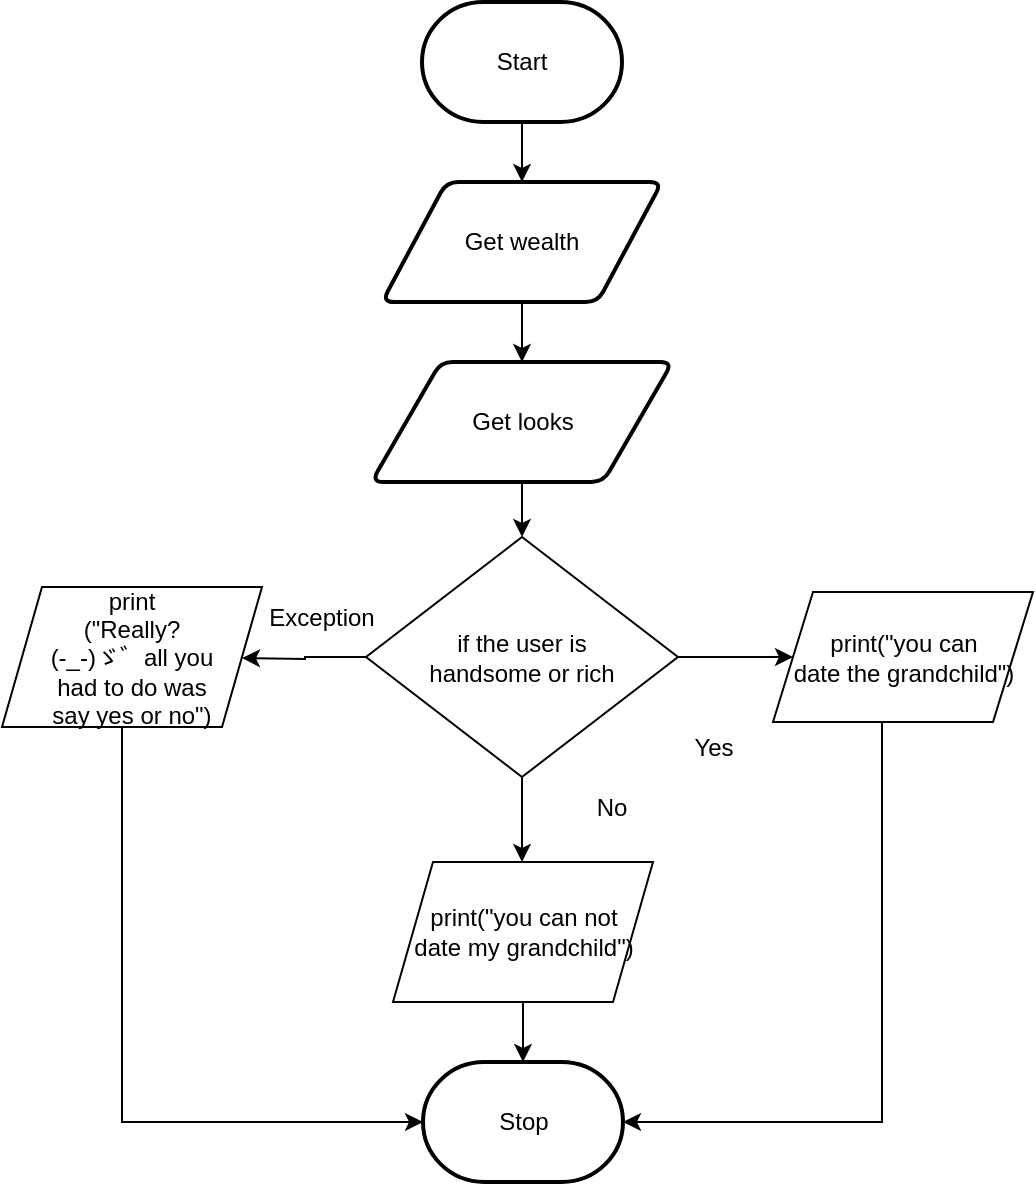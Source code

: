<mxfile>
    <diagram id="pBK1guH4bu_zmOCUXD5L" name="Top Down">
        <mxGraphModel dx="434" dy="381" grid="1" gridSize="10" guides="1" tooltips="1" connect="1" arrows="1" fold="1" page="1" pageScale="1" pageWidth="827" pageHeight="1169" math="0" shadow="0">
            <root>
                <mxCell id="0"/>
                <mxCell id="1" parent="0"/>
                <mxCell id="7" style="edgeStyle=none;html=1;" parent="1" source="2" target="3" edge="1">
                    <mxGeometry relative="1" as="geometry"/>
                </mxCell>
                <mxCell id="2" value="Start" style="strokeWidth=2;html=1;shape=mxgraph.flowchart.terminator;whiteSpace=wrap;" parent="1" vertex="1">
                    <mxGeometry x="370" y="40" width="100" height="60" as="geometry"/>
                </mxCell>
                <mxCell id="94" style="edgeStyle=none;html=1;" parent="1" source="3" target="43" edge="1">
                    <mxGeometry relative="1" as="geometry"/>
                </mxCell>
                <mxCell id="3" value="Get wealth" style="shape=parallelogram;html=1;strokeWidth=2;perimeter=parallelogramPerimeter;whiteSpace=wrap;rounded=1;arcSize=12;size=0.23;" parent="1" vertex="1">
                    <mxGeometry x="350" y="130" width="140" height="60" as="geometry"/>
                </mxCell>
                <mxCell id="88" style="edgeStyle=none;html=1;entryX=0;entryY=0.5;entryDx=0;entryDy=0;" parent="1" source="12" target="86" edge="1">
                    <mxGeometry relative="1" as="geometry"/>
                </mxCell>
                <mxCell id="102" style="edgeStyle=orthogonalEdgeStyle;rounded=0;html=1;" parent="1" source="12" edge="1">
                    <mxGeometry relative="1" as="geometry">
                        <mxPoint x="420" y="470" as="targetPoint"/>
                    </mxGeometry>
                </mxCell>
                <mxCell id="103" style="edgeStyle=orthogonalEdgeStyle;rounded=0;html=1;" parent="1" source="12" edge="1">
                    <mxGeometry relative="1" as="geometry">
                        <mxPoint x="280" y="368" as="targetPoint"/>
                    </mxGeometry>
                </mxCell>
                <mxCell id="12" value="if the user is &lt;br&gt;handsome or rich" style="rhombus;whiteSpace=wrap;html=1;" parent="1" vertex="1">
                    <mxGeometry x="342" y="307.5" width="156" height="120" as="geometry"/>
                </mxCell>
                <mxCell id="28" value="Stop" style="strokeWidth=2;html=1;shape=mxgraph.flowchart.terminator;whiteSpace=wrap;" parent="1" vertex="1">
                    <mxGeometry x="370.5" y="570" width="100" height="60" as="geometry"/>
                </mxCell>
                <mxCell id="44" style="edgeStyle=none;html=1;entryX=0.5;entryY=0;entryDx=0;entryDy=0;" parent="1" source="43" target="12" edge="1">
                    <mxGeometry relative="1" as="geometry"/>
                </mxCell>
                <mxCell id="43" value="Get looks" style="shape=parallelogram;html=1;strokeWidth=2;perimeter=parallelogramPerimeter;whiteSpace=wrap;rounded=1;arcSize=12;size=0.23;" parent="1" vertex="1">
                    <mxGeometry x="344.75" y="220" width="150.5" height="60" as="geometry"/>
                </mxCell>
                <mxCell id="111" style="edgeStyle=orthogonalEdgeStyle;rounded=0;html=1;" parent="1" source="60" target="28" edge="1">
                    <mxGeometry relative="1" as="geometry"/>
                </mxCell>
                <mxCell id="60" value="print(&quot;you can not&lt;br&gt;date my grandchild&quot;)" style="shape=parallelogram;perimeter=parallelogramPerimeter;whiteSpace=wrap;html=1;fixedSize=1;" parent="1" vertex="1">
                    <mxGeometry x="355.5" y="470" width="130" height="70" as="geometry"/>
                </mxCell>
                <mxCell id="63" value="No" style="text;html=1;strokeColor=none;fillColor=none;align=center;verticalAlign=middle;whiteSpace=wrap;rounded=0;" parent="1" vertex="1">
                    <mxGeometry x="435.25" y="427.5" width="60" height="30" as="geometry"/>
                </mxCell>
                <mxCell id="112" style="edgeStyle=elbowEdgeStyle;rounded=0;html=1;entryX=1;entryY=0.5;entryDx=0;entryDy=0;entryPerimeter=0;" parent="1" source="86" target="28" edge="1">
                    <mxGeometry relative="1" as="geometry">
                        <mxPoint x="611" y="601" as="targetPoint"/>
                        <Array as="points">
                            <mxPoint x="600" y="450"/>
                            <mxPoint x="620" y="510"/>
                        </Array>
                    </mxGeometry>
                </mxCell>
                <mxCell id="86" value="print(&quot;you can &lt;br&gt;date the grandchild&quot;)" style="shape=parallelogram;perimeter=parallelogramPerimeter;whiteSpace=wrap;html=1;fixedSize=1;" parent="1" vertex="1">
                    <mxGeometry x="545.5" y="335" width="130" height="65" as="geometry"/>
                </mxCell>
                <mxCell id="89" value="Yes" style="text;html=1;strokeColor=none;fillColor=none;align=center;verticalAlign=middle;whiteSpace=wrap;rounded=0;" parent="1" vertex="1">
                    <mxGeometry x="485.5" y="397.5" width="60" height="30" as="geometry"/>
                </mxCell>
                <mxCell id="108" value="Exception" style="text;html=1;strokeColor=none;fillColor=none;align=center;verticalAlign=middle;whiteSpace=wrap;rounded=0;" parent="1" vertex="1">
                    <mxGeometry x="290" y="332.5" width="60" height="30" as="geometry"/>
                </mxCell>
                <mxCell id="113" style="edgeStyle=elbowEdgeStyle;rounded=0;html=1;entryX=0;entryY=0.5;entryDx=0;entryDy=0;entryPerimeter=0;" parent="1" source="110" target="28" edge="1">
                    <mxGeometry relative="1" as="geometry">
                        <mxPoint x="225" y="590" as="targetPoint"/>
                        <Array as="points">
                            <mxPoint x="220" y="496"/>
                        </Array>
                    </mxGeometry>
                </mxCell>
                <mxCell id="110" value="print&lt;br&gt;(&quot;Really? &lt;br&gt;(-_-)ゞ゛all you &lt;br&gt;had to do was &lt;br&gt;say yes or no&quot;)" style="shape=parallelogram;perimeter=parallelogramPerimeter;whiteSpace=wrap;html=1;fixedSize=1;" parent="1" vertex="1">
                    <mxGeometry x="160" y="332.5" width="130" height="70" as="geometry"/>
                </mxCell>
            </root>
        </mxGraphModel>
    </diagram>
</mxfile>